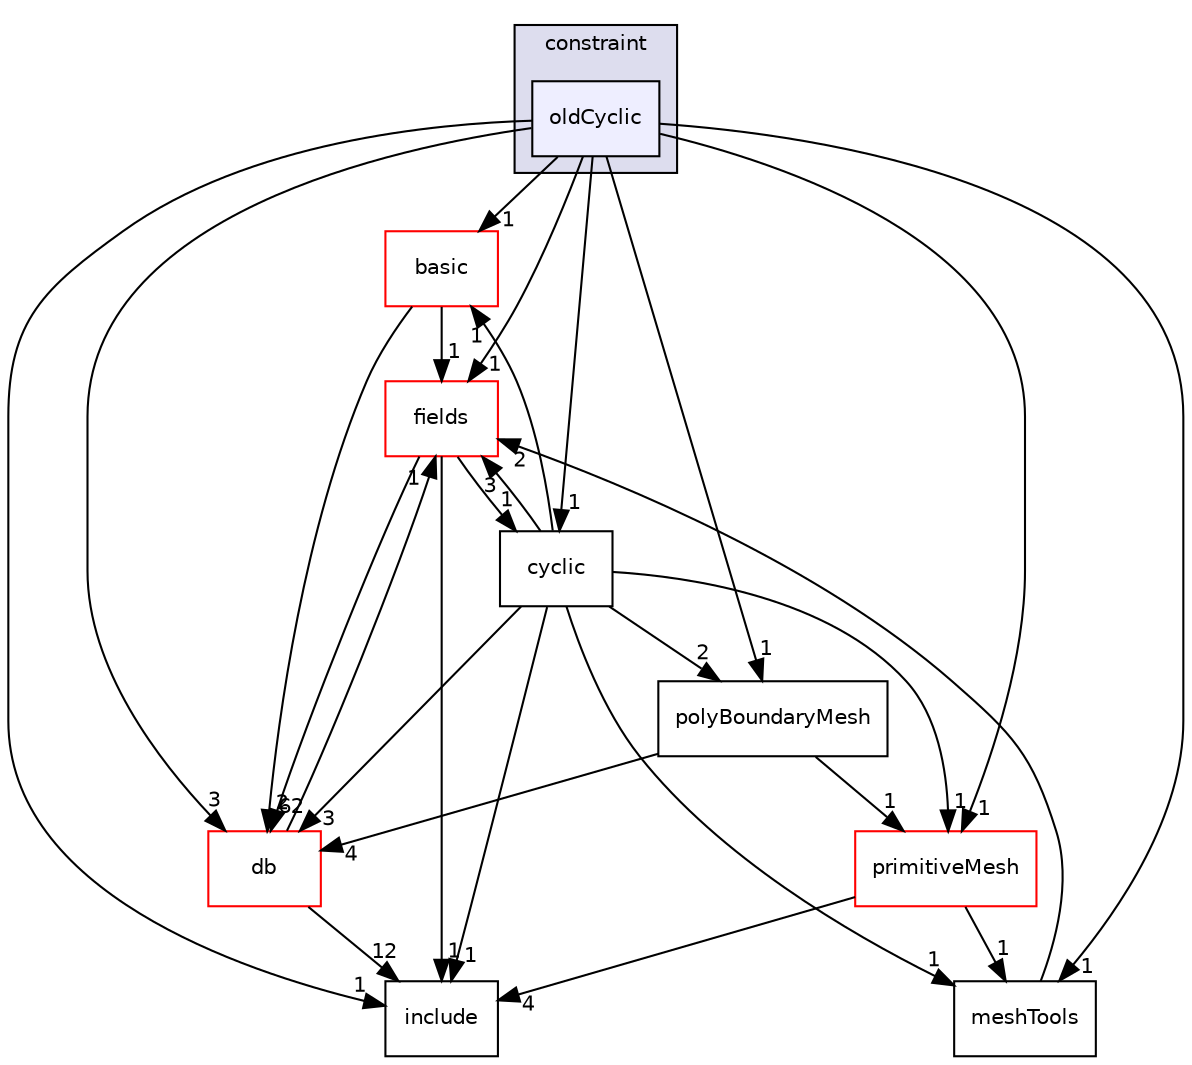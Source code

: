 digraph "src/OpenFOAM/meshes/polyMesh/polyPatches/constraint/oldCyclic" {
  bgcolor=transparent;
  compound=true
  node [ fontsize="10", fontname="Helvetica"];
  edge [ labelfontsize="10", labelfontname="Helvetica"];
  subgraph clusterdir_09b4360db181b1c37726382a34e0210b {
    graph [ bgcolor="#ddddee", pencolor="black", label="constraint" fontname="Helvetica", fontsize="10", URL="dir_09b4360db181b1c37726382a34e0210b.html"]
  dir_58bc3b04d5464f902c0523f82edaa51b [shape=box, label="oldCyclic", style="filled", fillcolor="#eeeeff", pencolor="black", URL="dir_58bc3b04d5464f902c0523f82edaa51b.html"];
  }
  dir_c9c78bb8b3facc20391427dbd62674be [shape=box label="basic" color="red" URL="dir_c9c78bb8b3facc20391427dbd62674be.html"];
  dir_962442b8f989d5529fab5e0f0e4ffb74 [shape=box label="fields" color="red" URL="dir_962442b8f989d5529fab5e0f0e4ffb74.html"];
  dir_69df57964460ad28b76ac09933bf52c8 [shape=box label="polyBoundaryMesh" URL="dir_69df57964460ad28b76ac09933bf52c8.html"];
  dir_d498992fb7d3f293d898bf6d3a4df869 [shape=box label="primitiveMesh" color="red" URL="dir_d498992fb7d3f293d898bf6d3a4df869.html"];
  dir_63c634f7a7cfd679ac26c67fb30fc32f [shape=box label="db" color="red" URL="dir_63c634f7a7cfd679ac26c67fb30fc32f.html"];
  dir_fa020d1bff9bcecc84fa7b07f71b0284 [shape=box label="meshTools" URL="dir_fa020d1bff9bcecc84fa7b07f71b0284.html"];
  dir_e954e9f5966bc1c681a414ec8bd0ee15 [shape=box label="include" URL="dir_e954e9f5966bc1c681a414ec8bd0ee15.html"];
  dir_f10e1feb71bd2aac359683c9b11c6603 [shape=box label="cyclic" URL="dir_f10e1feb71bd2aac359683c9b11c6603.html"];
  dir_58bc3b04d5464f902c0523f82edaa51b->dir_c9c78bb8b3facc20391427dbd62674be [headlabel="1", labeldistance=1.5 headhref="dir_002287_002279.html"];
  dir_58bc3b04d5464f902c0523f82edaa51b->dir_962442b8f989d5529fab5e0f0e4ffb74 [headlabel="1", labeldistance=1.5 headhref="dir_002287_002016.html"];
  dir_58bc3b04d5464f902c0523f82edaa51b->dir_69df57964460ad28b76ac09933bf52c8 [headlabel="1", labeldistance=1.5 headhref="dir_002287_002275.html"];
  dir_58bc3b04d5464f902c0523f82edaa51b->dir_d498992fb7d3f293d898bf6d3a4df869 [headlabel="1", labeldistance=1.5 headhref="dir_002287_002304.html"];
  dir_58bc3b04d5464f902c0523f82edaa51b->dir_63c634f7a7cfd679ac26c67fb30fc32f [headlabel="3", labeldistance=1.5 headhref="dir_002287_001949.html"];
  dir_58bc3b04d5464f902c0523f82edaa51b->dir_fa020d1bff9bcecc84fa7b07f71b0284 [headlabel="1", labeldistance=1.5 headhref="dir_002287_002243.html"];
  dir_58bc3b04d5464f902c0523f82edaa51b->dir_e954e9f5966bc1c681a414ec8bd0ee15 [headlabel="1", labeldistance=1.5 headhref="dir_002287_002113.html"];
  dir_58bc3b04d5464f902c0523f82edaa51b->dir_f10e1feb71bd2aac359683c9b11c6603 [headlabel="1", labeldistance=1.5 headhref="dir_002287_002283.html"];
  dir_c9c78bb8b3facc20391427dbd62674be->dir_962442b8f989d5529fab5e0f0e4ffb74 [headlabel="1", labeldistance=1.5 headhref="dir_002279_002016.html"];
  dir_c9c78bb8b3facc20391427dbd62674be->dir_63c634f7a7cfd679ac26c67fb30fc32f [headlabel="2", labeldistance=1.5 headhref="dir_002279_001949.html"];
  dir_962442b8f989d5529fab5e0f0e4ffb74->dir_63c634f7a7cfd679ac26c67fb30fc32f [headlabel="62", labeldistance=1.5 headhref="dir_002016_001949.html"];
  dir_962442b8f989d5529fab5e0f0e4ffb74->dir_e954e9f5966bc1c681a414ec8bd0ee15 [headlabel="1", labeldistance=1.5 headhref="dir_002016_002113.html"];
  dir_962442b8f989d5529fab5e0f0e4ffb74->dir_f10e1feb71bd2aac359683c9b11c6603 [headlabel="1", labeldistance=1.5 headhref="dir_002016_002283.html"];
  dir_69df57964460ad28b76ac09933bf52c8->dir_d498992fb7d3f293d898bf6d3a4df869 [headlabel="1", labeldistance=1.5 headhref="dir_002275_002304.html"];
  dir_69df57964460ad28b76ac09933bf52c8->dir_63c634f7a7cfd679ac26c67fb30fc32f [headlabel="4", labeldistance=1.5 headhref="dir_002275_001949.html"];
  dir_d498992fb7d3f293d898bf6d3a4df869->dir_fa020d1bff9bcecc84fa7b07f71b0284 [headlabel="1", labeldistance=1.5 headhref="dir_002304_002243.html"];
  dir_d498992fb7d3f293d898bf6d3a4df869->dir_e954e9f5966bc1c681a414ec8bd0ee15 [headlabel="4", labeldistance=1.5 headhref="dir_002304_002113.html"];
  dir_63c634f7a7cfd679ac26c67fb30fc32f->dir_962442b8f989d5529fab5e0f0e4ffb74 [headlabel="1", labeldistance=1.5 headhref="dir_001949_002016.html"];
  dir_63c634f7a7cfd679ac26c67fb30fc32f->dir_e954e9f5966bc1c681a414ec8bd0ee15 [headlabel="12", labeldistance=1.5 headhref="dir_001949_002113.html"];
  dir_fa020d1bff9bcecc84fa7b07f71b0284->dir_962442b8f989d5529fab5e0f0e4ffb74 [headlabel="2", labeldistance=1.5 headhref="dir_002243_002016.html"];
  dir_f10e1feb71bd2aac359683c9b11c6603->dir_c9c78bb8b3facc20391427dbd62674be [headlabel="1", labeldistance=1.5 headhref="dir_002283_002279.html"];
  dir_f10e1feb71bd2aac359683c9b11c6603->dir_962442b8f989d5529fab5e0f0e4ffb74 [headlabel="3", labeldistance=1.5 headhref="dir_002283_002016.html"];
  dir_f10e1feb71bd2aac359683c9b11c6603->dir_69df57964460ad28b76ac09933bf52c8 [headlabel="2", labeldistance=1.5 headhref="dir_002283_002275.html"];
  dir_f10e1feb71bd2aac359683c9b11c6603->dir_d498992fb7d3f293d898bf6d3a4df869 [headlabel="1", labeldistance=1.5 headhref="dir_002283_002304.html"];
  dir_f10e1feb71bd2aac359683c9b11c6603->dir_63c634f7a7cfd679ac26c67fb30fc32f [headlabel="3", labeldistance=1.5 headhref="dir_002283_001949.html"];
  dir_f10e1feb71bd2aac359683c9b11c6603->dir_fa020d1bff9bcecc84fa7b07f71b0284 [headlabel="1", labeldistance=1.5 headhref="dir_002283_002243.html"];
  dir_f10e1feb71bd2aac359683c9b11c6603->dir_e954e9f5966bc1c681a414ec8bd0ee15 [headlabel="1", labeldistance=1.5 headhref="dir_002283_002113.html"];
}
